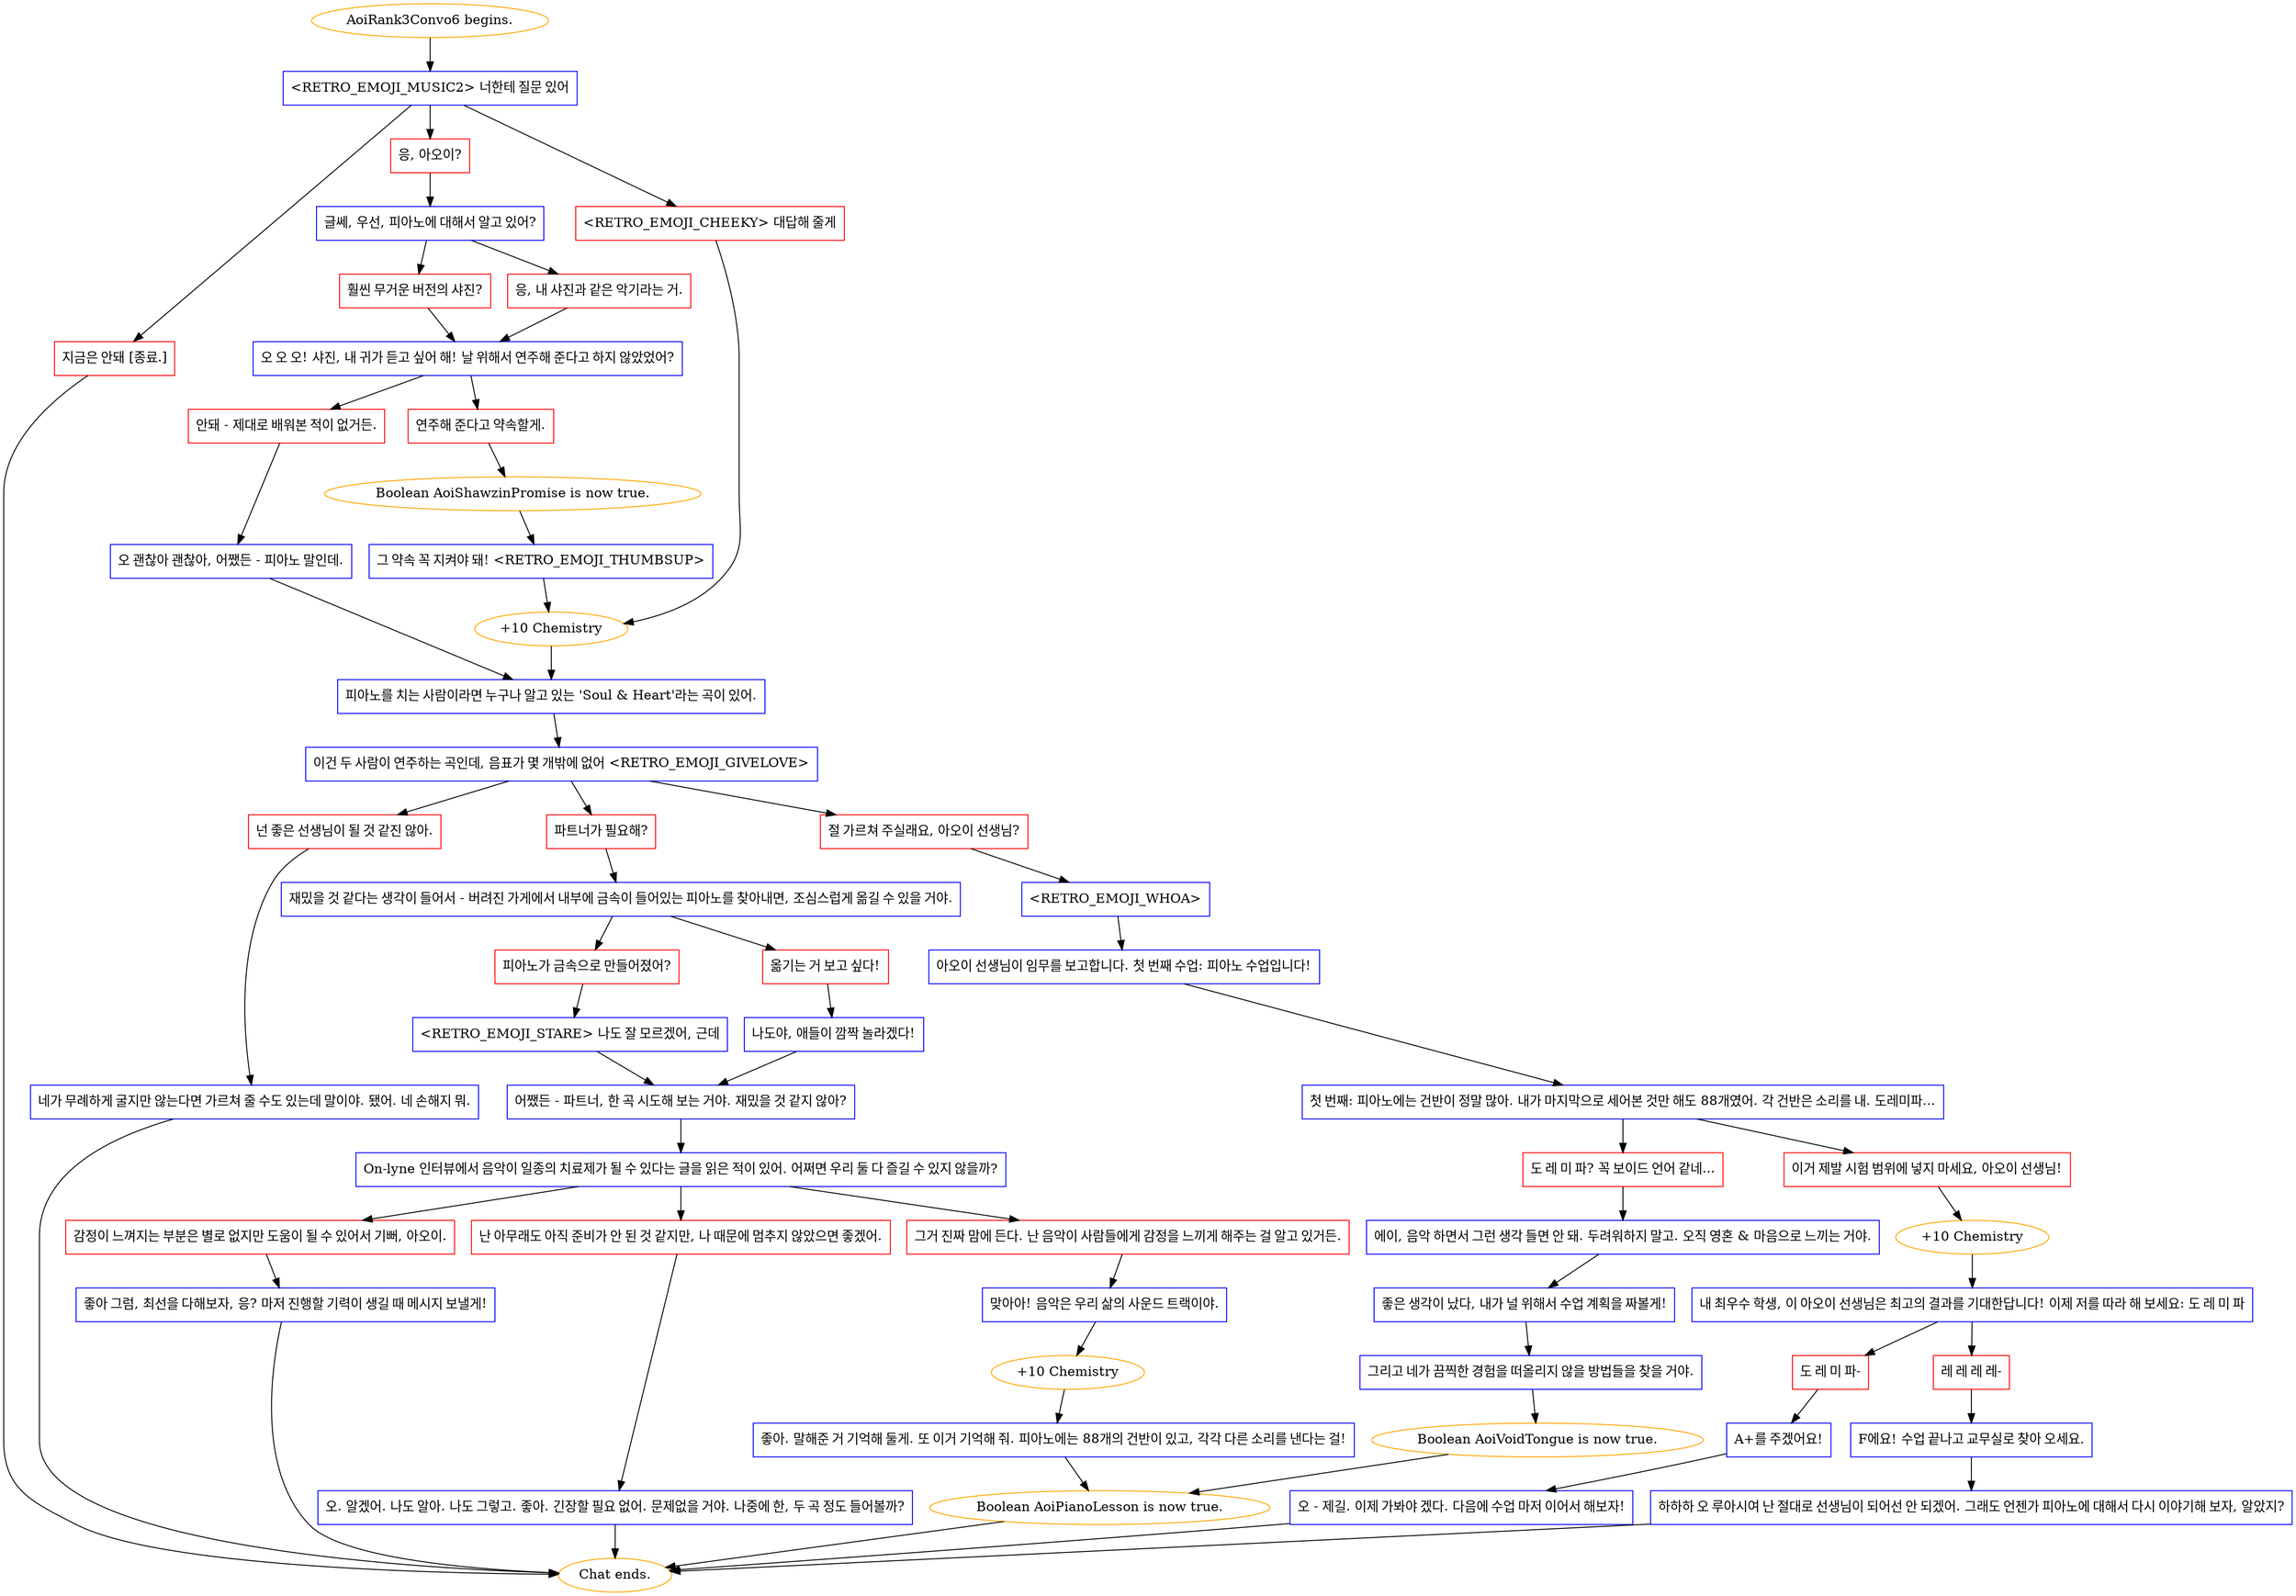 digraph {
	"AoiRank3Convo6 begins." [color=orange];
		"AoiRank3Convo6 begins." -> j223722045;
	j223722045 [label="<RETRO_EMOJI_MUSIC2> 너한테 질문 있어",shape=box,color=blue];
		j223722045 -> j47377109;
		j223722045 -> j1489767781;
		j223722045 -> j553006171;
	j47377109 [label="<RETRO_EMOJI_CHEEKY> 대답해 줄게",shape=box,color=red];
		j47377109 -> j3319029778;
	j1489767781 [label="응, 아오이?",shape=box,color=red];
		j1489767781 -> j2837086940;
	j553006171 [label="지금은 안돼 [종료.]",shape=box,color=red];
		j553006171 -> "Chat ends.";
	j3319029778 [label="+10 Chemistry",color=orange];
		j3319029778 -> j3828528048;
	j2837086940 [label="글쎄, 우선, 피아노에 대해서 알고 있어?",shape=box,color=blue];
		j2837086940 -> j980211166;
		j2837086940 -> j1902491591;
	"Chat ends." [color=orange];
	j3828528048 [label="피아노를 치는 사람이라면 누구나 알고 있는 'Soul & Heart'라는 곡이 있어.",shape=box,color=blue];
		j3828528048 -> j4058614625;
	j980211166 [label="훨씬 무거운 버전의 샤진?",shape=box,color=red];
		j980211166 -> j293594034;
	j1902491591 [label="응, 내 샤진과 같은 악기라는 거.",shape=box,color=red];
		j1902491591 -> j293594034;
	j4058614625 [label="이건 두 사람이 연주하는 곡인데, 음표가 몇 개밖에 없어 <RETRO_EMOJI_GIVELOVE>",shape=box,color=blue];
		j4058614625 -> j327921205;
		j4058614625 -> j419977906;
		j4058614625 -> j686344656;
	j293594034 [label="오 오 오! 샤진, 내 귀가 듣고 싶어 해! 날 위해서 연주해 준다고 하지 않았었어?",shape=box,color=blue];
		j293594034 -> j4002459984;
		j293594034 -> j2241859091;
	j327921205 [label="파트너가 필요해?",shape=box,color=red];
		j327921205 -> j823477771;
	j419977906 [label="절 가르쳐 주실래요, 아오이 선생님?",shape=box,color=red];
		j419977906 -> j3919572720;
	j686344656 [label="넌 좋은 선생님이 될 것 같진 않아.",shape=box,color=red];
		j686344656 -> j150318608;
	j4002459984 [label="연주해 준다고 약속할게.",shape=box,color=red];
		j4002459984 -> j1630925811;
	j2241859091 [label="안돼 - 제대로 배워본 적이 없거든.",shape=box,color=red];
		j2241859091 -> j1031667725;
	j823477771 [label="재밌을 것 같다는 생각이 들어서 - 버려진 가게에서 내부에 금속이 들어있는 피아노를 찾아내면, 조심스럽게 옮길 수 있을 거야.",shape=box,color=blue];
		j823477771 -> j3509170649;
		j823477771 -> j1276027372;
	j3919572720 [label="<RETRO_EMOJI_WHOA>",shape=box,color=blue];
		j3919572720 -> j2143363553;
	j150318608 [label="네가 무례하게 굴지만 않는다면 가르쳐 줄 수도 있는데 말이야. 됐어. 네 손해지 뭐.",shape=box,color=blue];
		j150318608 -> "Chat ends.";
	j1630925811 [label="Boolean AoiShawzinPromise is now true.",color=orange];
		j1630925811 -> j514943217;
	j1031667725 [label="오 괜찮아 괜찮아, 어쨌든 - 피아노 말인데.",shape=box,color=blue];
		j1031667725 -> j3828528048;
	j3509170649 [label="피아노가 금속으로 만들어졌어?",shape=box,color=red];
		j3509170649 -> j3939890731;
	j1276027372 [label="옮기는 거 보고 싶다!",shape=box,color=red];
		j1276027372 -> j420080364;
	j2143363553 [label="아오이 선생님이 임무를 보고합니다. 첫 번째 수업: 피아노 수업입니다!",shape=box,color=blue];
		j2143363553 -> j110773955;
	j514943217 [label="그 약속 꼭 지켜야 돼! <RETRO_EMOJI_THUMBSUP>",shape=box,color=blue];
		j514943217 -> j3319029778;
	j3939890731 [label="<RETRO_EMOJI_STARE> 나도 잘 모르겠어, 근데",shape=box,color=blue];
		j3939890731 -> j1821839230;
	j420080364 [label="나도야, 애들이 깜짝 놀라겠다!",shape=box,color=blue];
		j420080364 -> j1821839230;
	j110773955 [label="첫 번째: 피아노에는 건반이 정말 많아. 내가 마지막으로 세어본 것만 해도 88개였어. 각 건반은 소리를 내. 도레미파...",shape=box,color=blue];
		j110773955 -> j889745934;
		j110773955 -> j1123821684;
	j1821839230 [label="어쨌든 - 파트너, 한 곡 시도해 보는 거야. 재밌을 것 같지 않아?",shape=box,color=blue];
		j1821839230 -> j1153540504;
	j889745934 [label="도 레 미 파? 꼭 보이드 언어 같네...",shape=box,color=red];
		j889745934 -> j1756693312;
	j1123821684 [label="이거 제발 시험 범위에 넣지 마세요, 아오이 선생님!",shape=box,color=red];
		j1123821684 -> j4042291206;
	j1153540504 [label="On-lyne 인터뷰에서 음악이 일종의 치료제가 될 수 있다는 글을 읽은 적이 있어. 어쩌면 우리 둘 다 즐길 수 있지 않을까?",shape=box,color=blue];
		j1153540504 -> j2858072304;
		j1153540504 -> j1267044256;
		j1153540504 -> j2207663528;
	j1756693312 [label="에이, 음악 하면서 그런 생각 들면 안 돼. 두려워하지 말고. 오직 영혼 & 마음으로 느끼는 거야.",shape=box,color=blue];
		j1756693312 -> j1271070246;
	j4042291206 [label="+10 Chemistry",color=orange];
		j4042291206 -> j3355124038;
	j2858072304 [label="난 아무래도 아직 준비가 안 된 것 같지만, 나 때문에 멈추지 않았으면 좋겠어.",shape=box,color=red];
		j2858072304 -> j1658182345;
	j1267044256 [label="그거 진짜 맘에 든다. 난 음악이 사람들에게 감정을 느끼게 해주는 걸 알고 있거든.",shape=box,color=red];
		j1267044256 -> j1923464740;
	j2207663528 [label="감정이 느껴지는 부분은 별로 없지만 도움이 될 수 있어서 기뻐, 아오이.",shape=box,color=red];
		j2207663528 -> j759682715;
	j1271070246 [label="좋은 생각이 났다, 내가 널 위해서 수업 계획을 짜볼게!",shape=box,color=blue];
		j1271070246 -> j1387635265;
	j3355124038 [label="내 최우수 학생, 이 아오이 선생님은 최고의 결과를 기대한답니다! 이제 저를 따라 해 보세요: 도 레 미 파",shape=box,color=blue];
		j3355124038 -> j635650905;
		j3355124038 -> j3304853232;
	j1658182345 [label="오. 알겠어. 나도 알아. 나도 그렇고. 좋아. 긴장할 필요 없어. 문제없을 거야. 나중에 한, 두 곡 정도 들어볼까?",shape=box,color=blue];
		j1658182345 -> "Chat ends.";
	j1923464740 [label="맞아아! 음악은 우리 삶의 사운드 트랙이야.",shape=box,color=blue];
		j1923464740 -> j643228426;
	j759682715 [label="좋아 그럼, 최선을 다해보자, 응? 마저 진행할 기력이 생길 때 메시지 보낼게!",shape=box,color=blue];
		j759682715 -> "Chat ends.";
	j1387635265 [label="그리고 네가 끔찍한 경험을 떠올리지 않을 방법들을 찾을 거야.",shape=box,color=blue];
		j1387635265 -> j1862575777;
	j635650905 [label="도 레 미 파-",shape=box,color=red];
		j635650905 -> j1723458834;
	j3304853232 [label="레 레 레 레-",shape=box,color=red];
		j3304853232 -> j1856195094;
	j643228426 [label="+10 Chemistry",color=orange];
		j643228426 -> j1723884963;
	j1862575777 [label="Boolean AoiVoidTongue is now true.",color=orange];
		j1862575777 -> j553992355;
	j1723458834 [label="A+를 주겠어요!",shape=box,color=blue];
		j1723458834 -> j3276612738;
	j1856195094 [label="F에요! 수업 끝나고 교무실로 찾아 오세요.",shape=box,color=blue];
		j1856195094 -> j38716658;
	j1723884963 [label="좋아. 말해준 거 기억해 둘게. 또 이거 기억해 줘. 피아노에는 88개의 건반이 있고, 각각 다른 소리를 낸다는 걸!",shape=box,color=blue];
		j1723884963 -> j553992355;
	j553992355 [label="Boolean AoiPianoLesson is now true.",color=orange];
		j553992355 -> "Chat ends.";
	j3276612738 [label="오 - 제길. 이제 가봐야 겠다. 다음에 수업 마저 이어서 해보자!",shape=box,color=blue];
		j3276612738 -> "Chat ends.";
	j38716658 [label="하하하 오 루아시여 난 절대로 선생님이 되어선 안 되겠어. 그래도 언젠가 피아노에 대해서 다시 이야기해 보자, 알았지?",shape=box,color=blue];
		j38716658 -> "Chat ends.";
}